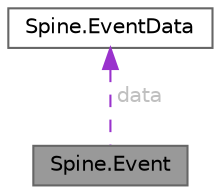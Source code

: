 digraph "Spine.Event"
{
 // LATEX_PDF_SIZE
  bgcolor="transparent";
  edge [fontname=Helvetica,fontsize=10,labelfontname=Helvetica,labelfontsize=10];
  node [fontname=Helvetica,fontsize=10,shape=box,height=0.2,width=0.4];
  Node1 [id="Node000001",label="Spine.Event",height=0.2,width=0.4,color="gray40", fillcolor="grey60", style="filled", fontcolor="black",tooltip="Stores the current pose values for an Event."];
  Node2 -> Node1 [id="edge2_Node000001_Node000002",dir="back",color="darkorchid3",style="dashed",tooltip=" ",label=" data",fontcolor="grey" ];
  Node2 [id="Node000002",label="Spine.EventData",height=0.2,width=0.4,color="gray40", fillcolor="white", style="filled",URL="$class_spine_1_1_event_data.html",tooltip="Stores the setup pose values for an Event."];
}
